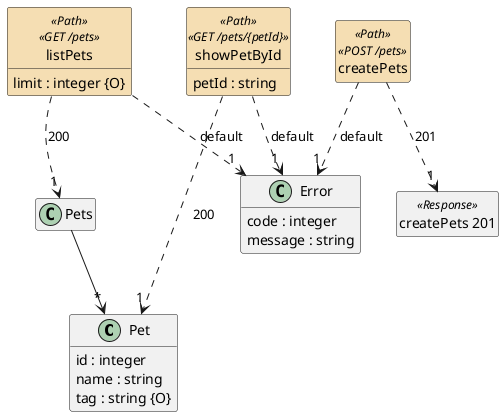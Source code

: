 @startuml
hide <<Path>> circle
hide <<Response>> circle
hide <<Parameter>> circle
hide empty methods
hide empty fields
skinparam class {
BackgroundColor<<Path>> Wheat
}
set namespaceSeparator none

class "Pet" {
  {field} id : integer
  {field} name : string
  {field} tag : string {O}
}

class "Pets" {
}

class "Error" {
  {field} code : integer
  {field} message : string
}

class "listPets" <<Path>>  <<GET /pets>>  {
  {field} limit : integer {O}
}

class "createPets" <<Path>>  <<POST /pets>>  {
}

class "createPets 201" <<Response>>  {
}

class "showPetById" <<Path>>  <<GET /pets/{petId}>>  {
  {field} petId : string
}

"Pets" --> "*" "Pet"

"listPets" ..> "1" "Pets"  :  "200"

"listPets" ..> "1" "Error"  :  "default"

"createPets" ..> "1" "createPets 201"  :  "201"

"createPets" ..> "1" "Error"  :  "default"

"showPetById" ..> "1" "Pet"  :  "200"

"showPetById" ..> "1" "Error"  :  "default"

@enduml